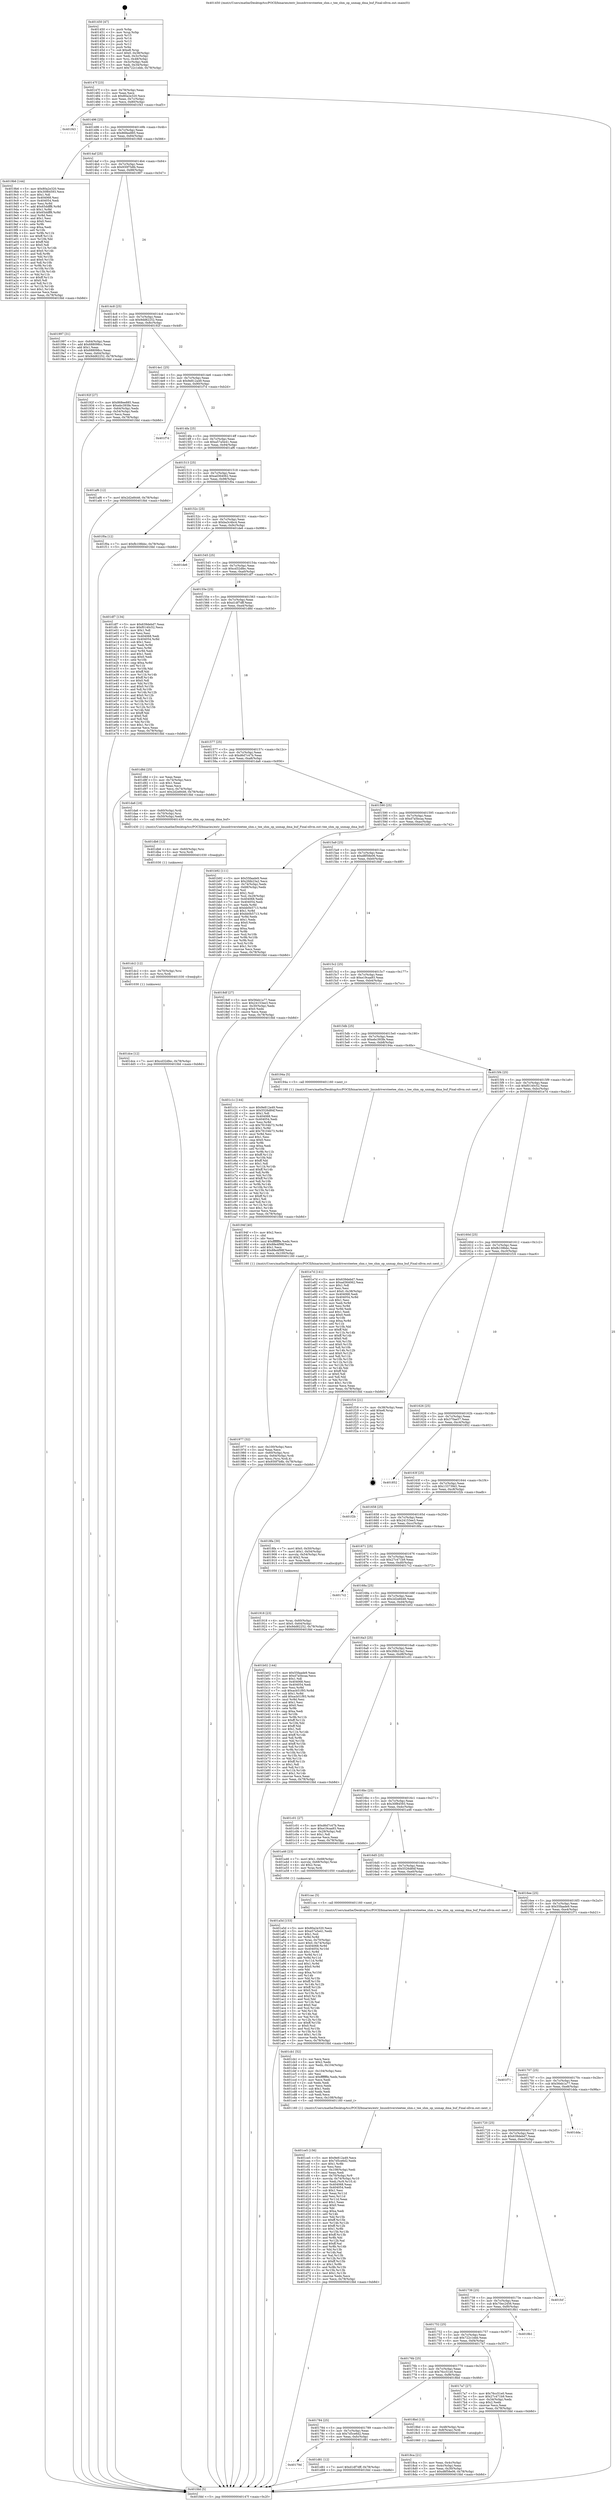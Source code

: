 digraph "0x401450" {
  label = "0x401450 (/mnt/c/Users/mathe/Desktop/tcc/POCII/binaries/extr_linuxdriversteetee_shm.c_tee_shm_op_unmap_dma_buf_Final-ollvm.out::main(0))"
  labelloc = "t"
  node[shape=record]

  Entry [label="",width=0.3,height=0.3,shape=circle,fillcolor=black,style=filled]
  "0x40147f" [label="{
     0x40147f [23]\l
     | [instrs]\l
     &nbsp;&nbsp;0x40147f \<+3\>: mov -0x78(%rbp),%eax\l
     &nbsp;&nbsp;0x401482 \<+2\>: mov %eax,%ecx\l
     &nbsp;&nbsp;0x401484 \<+6\>: sub $0x80a2e320,%ecx\l
     &nbsp;&nbsp;0x40148a \<+3\>: mov %eax,-0x7c(%rbp)\l
     &nbsp;&nbsp;0x40148d \<+3\>: mov %ecx,-0x80(%rbp)\l
     &nbsp;&nbsp;0x401490 \<+6\>: je 0000000000401f43 \<main+0xaf3\>\l
  }"]
  "0x401f43" [label="{
     0x401f43\l
  }", style=dashed]
  "0x401496" [label="{
     0x401496 [25]\l
     | [instrs]\l
     &nbsp;&nbsp;0x401496 \<+5\>: jmp 000000000040149b \<main+0x4b\>\l
     &nbsp;&nbsp;0x40149b \<+3\>: mov -0x7c(%rbp),%eax\l
     &nbsp;&nbsp;0x40149e \<+5\>: sub $0x868ee885,%eax\l
     &nbsp;&nbsp;0x4014a3 \<+6\>: mov %eax,-0x84(%rbp)\l
     &nbsp;&nbsp;0x4014a9 \<+6\>: je 00000000004019b6 \<main+0x566\>\l
  }"]
  Exit [label="",width=0.3,height=0.3,shape=circle,fillcolor=black,style=filled,peripheries=2]
  "0x4019b6" [label="{
     0x4019b6 [144]\l
     | [instrs]\l
     &nbsp;&nbsp;0x4019b6 \<+5\>: mov $0x80a2e320,%eax\l
     &nbsp;&nbsp;0x4019bb \<+5\>: mov $0x30f84593,%ecx\l
     &nbsp;&nbsp;0x4019c0 \<+2\>: mov $0x1,%dl\l
     &nbsp;&nbsp;0x4019c2 \<+7\>: mov 0x404068,%esi\l
     &nbsp;&nbsp;0x4019c9 \<+7\>: mov 0x404054,%edi\l
     &nbsp;&nbsp;0x4019d0 \<+3\>: mov %esi,%r8d\l
     &nbsp;&nbsp;0x4019d3 \<+7\>: add $0x65ddff8,%r8d\l
     &nbsp;&nbsp;0x4019da \<+4\>: sub $0x1,%r8d\l
     &nbsp;&nbsp;0x4019de \<+7\>: sub $0x65ddff8,%r8d\l
     &nbsp;&nbsp;0x4019e5 \<+4\>: imul %r8d,%esi\l
     &nbsp;&nbsp;0x4019e9 \<+3\>: and $0x1,%esi\l
     &nbsp;&nbsp;0x4019ec \<+3\>: cmp $0x0,%esi\l
     &nbsp;&nbsp;0x4019ef \<+4\>: sete %r9b\l
     &nbsp;&nbsp;0x4019f3 \<+3\>: cmp $0xa,%edi\l
     &nbsp;&nbsp;0x4019f6 \<+4\>: setl %r10b\l
     &nbsp;&nbsp;0x4019fa \<+3\>: mov %r9b,%r11b\l
     &nbsp;&nbsp;0x4019fd \<+4\>: xor $0xff,%r11b\l
     &nbsp;&nbsp;0x401a01 \<+3\>: mov %r10b,%bl\l
     &nbsp;&nbsp;0x401a04 \<+3\>: xor $0xff,%bl\l
     &nbsp;&nbsp;0x401a07 \<+3\>: xor $0x0,%dl\l
     &nbsp;&nbsp;0x401a0a \<+3\>: mov %r11b,%r14b\l
     &nbsp;&nbsp;0x401a0d \<+4\>: and $0x0,%r14b\l
     &nbsp;&nbsp;0x401a11 \<+3\>: and %dl,%r9b\l
     &nbsp;&nbsp;0x401a14 \<+3\>: mov %bl,%r15b\l
     &nbsp;&nbsp;0x401a17 \<+4\>: and $0x0,%r15b\l
     &nbsp;&nbsp;0x401a1b \<+3\>: and %dl,%r10b\l
     &nbsp;&nbsp;0x401a1e \<+3\>: or %r9b,%r14b\l
     &nbsp;&nbsp;0x401a21 \<+3\>: or %r10b,%r15b\l
     &nbsp;&nbsp;0x401a24 \<+3\>: xor %r15b,%r14b\l
     &nbsp;&nbsp;0x401a27 \<+3\>: or %bl,%r11b\l
     &nbsp;&nbsp;0x401a2a \<+4\>: xor $0xff,%r11b\l
     &nbsp;&nbsp;0x401a2e \<+3\>: or $0x0,%dl\l
     &nbsp;&nbsp;0x401a31 \<+3\>: and %dl,%r11b\l
     &nbsp;&nbsp;0x401a34 \<+3\>: or %r11b,%r14b\l
     &nbsp;&nbsp;0x401a37 \<+4\>: test $0x1,%r14b\l
     &nbsp;&nbsp;0x401a3b \<+3\>: cmovne %ecx,%eax\l
     &nbsp;&nbsp;0x401a3e \<+3\>: mov %eax,-0x78(%rbp)\l
     &nbsp;&nbsp;0x401a41 \<+5\>: jmp 0000000000401fdd \<main+0xb8d\>\l
  }"]
  "0x4014af" [label="{
     0x4014af [25]\l
     | [instrs]\l
     &nbsp;&nbsp;0x4014af \<+5\>: jmp 00000000004014b4 \<main+0x64\>\l
     &nbsp;&nbsp;0x4014b4 \<+3\>: mov -0x7c(%rbp),%eax\l
     &nbsp;&nbsp;0x4014b7 \<+5\>: sub $0x930f7b8b,%eax\l
     &nbsp;&nbsp;0x4014bc \<+6\>: mov %eax,-0x88(%rbp)\l
     &nbsp;&nbsp;0x4014c2 \<+6\>: je 0000000000401997 \<main+0x547\>\l
  }"]
  "0x401dce" [label="{
     0x401dce [12]\l
     | [instrs]\l
     &nbsp;&nbsp;0x401dce \<+7\>: movl $0xcd32dfec,-0x78(%rbp)\l
     &nbsp;&nbsp;0x401dd5 \<+5\>: jmp 0000000000401fdd \<main+0xb8d\>\l
  }"]
  "0x401997" [label="{
     0x401997 [31]\l
     | [instrs]\l
     &nbsp;&nbsp;0x401997 \<+3\>: mov -0x64(%rbp),%eax\l
     &nbsp;&nbsp;0x40199a \<+5\>: add $0x688098cc,%eax\l
     &nbsp;&nbsp;0x40199f \<+3\>: add $0x1,%eax\l
     &nbsp;&nbsp;0x4019a2 \<+5\>: sub $0x688098cc,%eax\l
     &nbsp;&nbsp;0x4019a7 \<+3\>: mov %eax,-0x64(%rbp)\l
     &nbsp;&nbsp;0x4019aa \<+7\>: movl $0x9dd82252,-0x78(%rbp)\l
     &nbsp;&nbsp;0x4019b1 \<+5\>: jmp 0000000000401fdd \<main+0xb8d\>\l
  }"]
  "0x4014c8" [label="{
     0x4014c8 [25]\l
     | [instrs]\l
     &nbsp;&nbsp;0x4014c8 \<+5\>: jmp 00000000004014cd \<main+0x7d\>\l
     &nbsp;&nbsp;0x4014cd \<+3\>: mov -0x7c(%rbp),%eax\l
     &nbsp;&nbsp;0x4014d0 \<+5\>: sub $0x9dd82252,%eax\l
     &nbsp;&nbsp;0x4014d5 \<+6\>: mov %eax,-0x8c(%rbp)\l
     &nbsp;&nbsp;0x4014db \<+6\>: je 000000000040192f \<main+0x4df\>\l
  }"]
  "0x401dc2" [label="{
     0x401dc2 [12]\l
     | [instrs]\l
     &nbsp;&nbsp;0x401dc2 \<+4\>: mov -0x70(%rbp),%rsi\l
     &nbsp;&nbsp;0x401dc6 \<+3\>: mov %rsi,%rdi\l
     &nbsp;&nbsp;0x401dc9 \<+5\>: call 0000000000401030 \<free@plt\>\l
     | [calls]\l
     &nbsp;&nbsp;0x401030 \{1\} (unknown)\l
  }"]
  "0x40192f" [label="{
     0x40192f [27]\l
     | [instrs]\l
     &nbsp;&nbsp;0x40192f \<+5\>: mov $0x868ee885,%eax\l
     &nbsp;&nbsp;0x401934 \<+5\>: mov $0xebc393fe,%ecx\l
     &nbsp;&nbsp;0x401939 \<+3\>: mov -0x64(%rbp),%edx\l
     &nbsp;&nbsp;0x40193c \<+3\>: cmp -0x54(%rbp),%edx\l
     &nbsp;&nbsp;0x40193f \<+3\>: cmovl %ecx,%eax\l
     &nbsp;&nbsp;0x401942 \<+3\>: mov %eax,-0x78(%rbp)\l
     &nbsp;&nbsp;0x401945 \<+5\>: jmp 0000000000401fdd \<main+0xb8d\>\l
  }"]
  "0x4014e1" [label="{
     0x4014e1 [25]\l
     | [instrs]\l
     &nbsp;&nbsp;0x4014e1 \<+5\>: jmp 00000000004014e6 \<main+0x96\>\l
     &nbsp;&nbsp;0x4014e6 \<+3\>: mov -0x7c(%rbp),%eax\l
     &nbsp;&nbsp;0x4014e9 \<+5\>: sub $0x9e812a49,%eax\l
     &nbsp;&nbsp;0x4014ee \<+6\>: mov %eax,-0x90(%rbp)\l
     &nbsp;&nbsp;0x4014f4 \<+6\>: je 0000000000401f7d \<main+0xb2d\>\l
  }"]
  "0x401db6" [label="{
     0x401db6 [12]\l
     | [instrs]\l
     &nbsp;&nbsp;0x401db6 \<+4\>: mov -0x60(%rbp),%rsi\l
     &nbsp;&nbsp;0x401dba \<+3\>: mov %rsi,%rdi\l
     &nbsp;&nbsp;0x401dbd \<+5\>: call 0000000000401030 \<free@plt\>\l
     | [calls]\l
     &nbsp;&nbsp;0x401030 \{1\} (unknown)\l
  }"]
  "0x401f7d" [label="{
     0x401f7d\l
  }", style=dashed]
  "0x4014fa" [label="{
     0x4014fa [25]\l
     | [instrs]\l
     &nbsp;&nbsp;0x4014fa \<+5\>: jmp 00000000004014ff \<main+0xaf\>\l
     &nbsp;&nbsp;0x4014ff \<+3\>: mov -0x7c(%rbp),%eax\l
     &nbsp;&nbsp;0x401502 \<+5\>: sub $0xa57a5e41,%eax\l
     &nbsp;&nbsp;0x401507 \<+6\>: mov %eax,-0x94(%rbp)\l
     &nbsp;&nbsp;0x40150d \<+6\>: je 0000000000401af6 \<main+0x6a6\>\l
  }"]
  "0x40179d" [label="{
     0x40179d\l
  }", style=dashed]
  "0x401af6" [label="{
     0x401af6 [12]\l
     | [instrs]\l
     &nbsp;&nbsp;0x401af6 \<+7\>: movl $0x2d2e8446,-0x78(%rbp)\l
     &nbsp;&nbsp;0x401afd \<+5\>: jmp 0000000000401fdd \<main+0xb8d\>\l
  }"]
  "0x401513" [label="{
     0x401513 [25]\l
     | [instrs]\l
     &nbsp;&nbsp;0x401513 \<+5\>: jmp 0000000000401518 \<main+0xc8\>\l
     &nbsp;&nbsp;0x401518 \<+3\>: mov -0x7c(%rbp),%eax\l
     &nbsp;&nbsp;0x40151b \<+5\>: sub $0xad364062,%eax\l
     &nbsp;&nbsp;0x401520 \<+6\>: mov %eax,-0x98(%rbp)\l
     &nbsp;&nbsp;0x401526 \<+6\>: je 0000000000401f0a \<main+0xaba\>\l
  }"]
  "0x401d81" [label="{
     0x401d81 [12]\l
     | [instrs]\l
     &nbsp;&nbsp;0x401d81 \<+7\>: movl $0xd1df7dff,-0x78(%rbp)\l
     &nbsp;&nbsp;0x401d88 \<+5\>: jmp 0000000000401fdd \<main+0xb8d\>\l
  }"]
  "0x401f0a" [label="{
     0x401f0a [12]\l
     | [instrs]\l
     &nbsp;&nbsp;0x401f0a \<+7\>: movl $0xfb108bbc,-0x78(%rbp)\l
     &nbsp;&nbsp;0x401f11 \<+5\>: jmp 0000000000401fdd \<main+0xb8d\>\l
  }"]
  "0x40152c" [label="{
     0x40152c [25]\l
     | [instrs]\l
     &nbsp;&nbsp;0x40152c \<+5\>: jmp 0000000000401531 \<main+0xe1\>\l
     &nbsp;&nbsp;0x401531 \<+3\>: mov -0x7c(%rbp),%eax\l
     &nbsp;&nbsp;0x401534 \<+5\>: sub $0xba3c4bc4,%eax\l
     &nbsp;&nbsp;0x401539 \<+6\>: mov %eax,-0x9c(%rbp)\l
     &nbsp;&nbsp;0x40153f \<+6\>: je 0000000000401de6 \<main+0x996\>\l
  }"]
  "0x401ce5" [label="{
     0x401ce5 [156]\l
     | [instrs]\l
     &nbsp;&nbsp;0x401ce5 \<+5\>: mov $0x9e812a49,%ecx\l
     &nbsp;&nbsp;0x401cea \<+5\>: mov $0x7d5ce6d2,%edx\l
     &nbsp;&nbsp;0x401cef \<+3\>: mov $0x1,%r8b\l
     &nbsp;&nbsp;0x401cf2 \<+2\>: xor %esi,%esi\l
     &nbsp;&nbsp;0x401cf4 \<+6\>: mov -0x108(%rbp),%edi\l
     &nbsp;&nbsp;0x401cfa \<+3\>: imul %eax,%edi\l
     &nbsp;&nbsp;0x401cfd \<+4\>: mov -0x70(%rbp),%r9\l
     &nbsp;&nbsp;0x401d01 \<+4\>: movslq -0x74(%rbp),%r10\l
     &nbsp;&nbsp;0x401d05 \<+4\>: mov %edi,(%r9,%r10,4)\l
     &nbsp;&nbsp;0x401d09 \<+7\>: mov 0x404068,%eax\l
     &nbsp;&nbsp;0x401d10 \<+7\>: mov 0x404054,%edi\l
     &nbsp;&nbsp;0x401d17 \<+3\>: sub $0x1,%esi\l
     &nbsp;&nbsp;0x401d1a \<+3\>: mov %eax,%r11d\l
     &nbsp;&nbsp;0x401d1d \<+3\>: add %esi,%r11d\l
     &nbsp;&nbsp;0x401d20 \<+4\>: imul %r11d,%eax\l
     &nbsp;&nbsp;0x401d24 \<+3\>: and $0x1,%eax\l
     &nbsp;&nbsp;0x401d27 \<+3\>: cmp $0x0,%eax\l
     &nbsp;&nbsp;0x401d2a \<+3\>: sete %bl\l
     &nbsp;&nbsp;0x401d2d \<+3\>: cmp $0xa,%edi\l
     &nbsp;&nbsp;0x401d30 \<+4\>: setl %r14b\l
     &nbsp;&nbsp;0x401d34 \<+3\>: mov %bl,%r15b\l
     &nbsp;&nbsp;0x401d37 \<+4\>: xor $0xff,%r15b\l
     &nbsp;&nbsp;0x401d3b \<+3\>: mov %r14b,%r12b\l
     &nbsp;&nbsp;0x401d3e \<+4\>: xor $0xff,%r12b\l
     &nbsp;&nbsp;0x401d42 \<+4\>: xor $0x1,%r8b\l
     &nbsp;&nbsp;0x401d46 \<+3\>: mov %r15b,%r13b\l
     &nbsp;&nbsp;0x401d49 \<+4\>: and $0xff,%r13b\l
     &nbsp;&nbsp;0x401d4d \<+3\>: and %r8b,%bl\l
     &nbsp;&nbsp;0x401d50 \<+3\>: mov %r12b,%al\l
     &nbsp;&nbsp;0x401d53 \<+2\>: and $0xff,%al\l
     &nbsp;&nbsp;0x401d55 \<+3\>: and %r8b,%r14b\l
     &nbsp;&nbsp;0x401d58 \<+3\>: or %bl,%r13b\l
     &nbsp;&nbsp;0x401d5b \<+3\>: or %r14b,%al\l
     &nbsp;&nbsp;0x401d5e \<+3\>: xor %al,%r13b\l
     &nbsp;&nbsp;0x401d61 \<+3\>: or %r12b,%r15b\l
     &nbsp;&nbsp;0x401d64 \<+4\>: xor $0xff,%r15b\l
     &nbsp;&nbsp;0x401d68 \<+4\>: or $0x1,%r8b\l
     &nbsp;&nbsp;0x401d6c \<+3\>: and %r8b,%r15b\l
     &nbsp;&nbsp;0x401d6f \<+3\>: or %r15b,%r13b\l
     &nbsp;&nbsp;0x401d72 \<+4\>: test $0x1,%r13b\l
     &nbsp;&nbsp;0x401d76 \<+3\>: cmovne %edx,%ecx\l
     &nbsp;&nbsp;0x401d79 \<+3\>: mov %ecx,-0x78(%rbp)\l
     &nbsp;&nbsp;0x401d7c \<+5\>: jmp 0000000000401fdd \<main+0xb8d\>\l
  }"]
  "0x401de6" [label="{
     0x401de6\l
  }", style=dashed]
  "0x401545" [label="{
     0x401545 [25]\l
     | [instrs]\l
     &nbsp;&nbsp;0x401545 \<+5\>: jmp 000000000040154a \<main+0xfa\>\l
     &nbsp;&nbsp;0x40154a \<+3\>: mov -0x7c(%rbp),%eax\l
     &nbsp;&nbsp;0x40154d \<+5\>: sub $0xcd32dfec,%eax\l
     &nbsp;&nbsp;0x401552 \<+6\>: mov %eax,-0xa0(%rbp)\l
     &nbsp;&nbsp;0x401558 \<+6\>: je 0000000000401df7 \<main+0x9a7\>\l
  }"]
  "0x401cb1" [label="{
     0x401cb1 [52]\l
     | [instrs]\l
     &nbsp;&nbsp;0x401cb1 \<+2\>: xor %ecx,%ecx\l
     &nbsp;&nbsp;0x401cb3 \<+5\>: mov $0x2,%edx\l
     &nbsp;&nbsp;0x401cb8 \<+6\>: mov %edx,-0x104(%rbp)\l
     &nbsp;&nbsp;0x401cbe \<+1\>: cltd\l
     &nbsp;&nbsp;0x401cbf \<+6\>: mov -0x104(%rbp),%esi\l
     &nbsp;&nbsp;0x401cc5 \<+2\>: idiv %esi\l
     &nbsp;&nbsp;0x401cc7 \<+6\>: imul $0xfffffffe,%edx,%edx\l
     &nbsp;&nbsp;0x401ccd \<+2\>: mov %ecx,%edi\l
     &nbsp;&nbsp;0x401ccf \<+2\>: sub %edx,%edi\l
     &nbsp;&nbsp;0x401cd1 \<+2\>: mov %ecx,%edx\l
     &nbsp;&nbsp;0x401cd3 \<+3\>: sub $0x1,%edx\l
     &nbsp;&nbsp;0x401cd6 \<+2\>: add %edx,%edi\l
     &nbsp;&nbsp;0x401cd8 \<+2\>: sub %edi,%ecx\l
     &nbsp;&nbsp;0x401cda \<+6\>: mov %ecx,-0x108(%rbp)\l
     &nbsp;&nbsp;0x401ce0 \<+5\>: call 0000000000401160 \<next_i\>\l
     | [calls]\l
     &nbsp;&nbsp;0x401160 \{1\} (/mnt/c/Users/mathe/Desktop/tcc/POCII/binaries/extr_linuxdriversteetee_shm.c_tee_shm_op_unmap_dma_buf_Final-ollvm.out::next_i)\l
  }"]
  "0x401df7" [label="{
     0x401df7 [134]\l
     | [instrs]\l
     &nbsp;&nbsp;0x401df7 \<+5\>: mov $0x639debd7,%eax\l
     &nbsp;&nbsp;0x401dfc \<+5\>: mov $0xf0140c52,%ecx\l
     &nbsp;&nbsp;0x401e01 \<+2\>: mov $0x1,%dl\l
     &nbsp;&nbsp;0x401e03 \<+2\>: xor %esi,%esi\l
     &nbsp;&nbsp;0x401e05 \<+7\>: mov 0x404068,%edi\l
     &nbsp;&nbsp;0x401e0c \<+8\>: mov 0x404054,%r8d\l
     &nbsp;&nbsp;0x401e14 \<+3\>: sub $0x1,%esi\l
     &nbsp;&nbsp;0x401e17 \<+3\>: mov %edi,%r9d\l
     &nbsp;&nbsp;0x401e1a \<+3\>: add %esi,%r9d\l
     &nbsp;&nbsp;0x401e1d \<+4\>: imul %r9d,%edi\l
     &nbsp;&nbsp;0x401e21 \<+3\>: and $0x1,%edi\l
     &nbsp;&nbsp;0x401e24 \<+3\>: cmp $0x0,%edi\l
     &nbsp;&nbsp;0x401e27 \<+4\>: sete %r10b\l
     &nbsp;&nbsp;0x401e2b \<+4\>: cmp $0xa,%r8d\l
     &nbsp;&nbsp;0x401e2f \<+4\>: setl %r11b\l
     &nbsp;&nbsp;0x401e33 \<+3\>: mov %r10b,%bl\l
     &nbsp;&nbsp;0x401e36 \<+3\>: xor $0xff,%bl\l
     &nbsp;&nbsp;0x401e39 \<+3\>: mov %r11b,%r14b\l
     &nbsp;&nbsp;0x401e3c \<+4\>: xor $0xff,%r14b\l
     &nbsp;&nbsp;0x401e40 \<+3\>: xor $0x0,%dl\l
     &nbsp;&nbsp;0x401e43 \<+3\>: mov %bl,%r15b\l
     &nbsp;&nbsp;0x401e46 \<+4\>: and $0x0,%r15b\l
     &nbsp;&nbsp;0x401e4a \<+3\>: and %dl,%r10b\l
     &nbsp;&nbsp;0x401e4d \<+3\>: mov %r14b,%r12b\l
     &nbsp;&nbsp;0x401e50 \<+4\>: and $0x0,%r12b\l
     &nbsp;&nbsp;0x401e54 \<+3\>: and %dl,%r11b\l
     &nbsp;&nbsp;0x401e57 \<+3\>: or %r10b,%r15b\l
     &nbsp;&nbsp;0x401e5a \<+3\>: or %r11b,%r12b\l
     &nbsp;&nbsp;0x401e5d \<+3\>: xor %r12b,%r15b\l
     &nbsp;&nbsp;0x401e60 \<+3\>: or %r14b,%bl\l
     &nbsp;&nbsp;0x401e63 \<+3\>: xor $0xff,%bl\l
     &nbsp;&nbsp;0x401e66 \<+3\>: or $0x0,%dl\l
     &nbsp;&nbsp;0x401e69 \<+2\>: and %dl,%bl\l
     &nbsp;&nbsp;0x401e6b \<+3\>: or %bl,%r15b\l
     &nbsp;&nbsp;0x401e6e \<+4\>: test $0x1,%r15b\l
     &nbsp;&nbsp;0x401e72 \<+3\>: cmovne %ecx,%eax\l
     &nbsp;&nbsp;0x401e75 \<+3\>: mov %eax,-0x78(%rbp)\l
     &nbsp;&nbsp;0x401e78 \<+5\>: jmp 0000000000401fdd \<main+0xb8d\>\l
  }"]
  "0x40155e" [label="{
     0x40155e [25]\l
     | [instrs]\l
     &nbsp;&nbsp;0x40155e \<+5\>: jmp 0000000000401563 \<main+0x113\>\l
     &nbsp;&nbsp;0x401563 \<+3\>: mov -0x7c(%rbp),%eax\l
     &nbsp;&nbsp;0x401566 \<+5\>: sub $0xd1df7dff,%eax\l
     &nbsp;&nbsp;0x40156b \<+6\>: mov %eax,-0xa4(%rbp)\l
     &nbsp;&nbsp;0x401571 \<+6\>: je 0000000000401d8d \<main+0x93d\>\l
  }"]
  "0x401a5d" [label="{
     0x401a5d [153]\l
     | [instrs]\l
     &nbsp;&nbsp;0x401a5d \<+5\>: mov $0x80a2e320,%ecx\l
     &nbsp;&nbsp;0x401a62 \<+5\>: mov $0xa57a5e41,%edx\l
     &nbsp;&nbsp;0x401a67 \<+3\>: mov $0x1,%sil\l
     &nbsp;&nbsp;0x401a6a \<+3\>: xor %r8d,%r8d\l
     &nbsp;&nbsp;0x401a6d \<+4\>: mov %rax,-0x70(%rbp)\l
     &nbsp;&nbsp;0x401a71 \<+7\>: movl $0x0,-0x74(%rbp)\l
     &nbsp;&nbsp;0x401a78 \<+8\>: mov 0x404068,%r9d\l
     &nbsp;&nbsp;0x401a80 \<+8\>: mov 0x404054,%r10d\l
     &nbsp;&nbsp;0x401a88 \<+4\>: sub $0x1,%r8d\l
     &nbsp;&nbsp;0x401a8c \<+3\>: mov %r9d,%r11d\l
     &nbsp;&nbsp;0x401a8f \<+3\>: add %r8d,%r11d\l
     &nbsp;&nbsp;0x401a92 \<+4\>: imul %r11d,%r9d\l
     &nbsp;&nbsp;0x401a96 \<+4\>: and $0x1,%r9d\l
     &nbsp;&nbsp;0x401a9a \<+4\>: cmp $0x0,%r9d\l
     &nbsp;&nbsp;0x401a9e \<+3\>: sete %bl\l
     &nbsp;&nbsp;0x401aa1 \<+4\>: cmp $0xa,%r10d\l
     &nbsp;&nbsp;0x401aa5 \<+4\>: setl %r14b\l
     &nbsp;&nbsp;0x401aa9 \<+3\>: mov %bl,%r15b\l
     &nbsp;&nbsp;0x401aac \<+4\>: xor $0xff,%r15b\l
     &nbsp;&nbsp;0x401ab0 \<+3\>: mov %r14b,%r12b\l
     &nbsp;&nbsp;0x401ab3 \<+4\>: xor $0xff,%r12b\l
     &nbsp;&nbsp;0x401ab7 \<+4\>: xor $0x0,%sil\l
     &nbsp;&nbsp;0x401abb \<+3\>: mov %r15b,%r13b\l
     &nbsp;&nbsp;0x401abe \<+4\>: and $0x0,%r13b\l
     &nbsp;&nbsp;0x401ac2 \<+3\>: and %sil,%bl\l
     &nbsp;&nbsp;0x401ac5 \<+3\>: mov %r12b,%al\l
     &nbsp;&nbsp;0x401ac8 \<+2\>: and $0x0,%al\l
     &nbsp;&nbsp;0x401aca \<+3\>: and %sil,%r14b\l
     &nbsp;&nbsp;0x401acd \<+3\>: or %bl,%r13b\l
     &nbsp;&nbsp;0x401ad0 \<+3\>: or %r14b,%al\l
     &nbsp;&nbsp;0x401ad3 \<+3\>: xor %al,%r13b\l
     &nbsp;&nbsp;0x401ad6 \<+3\>: or %r12b,%r15b\l
     &nbsp;&nbsp;0x401ad9 \<+4\>: xor $0xff,%r15b\l
     &nbsp;&nbsp;0x401add \<+4\>: or $0x0,%sil\l
     &nbsp;&nbsp;0x401ae1 \<+3\>: and %sil,%r15b\l
     &nbsp;&nbsp;0x401ae4 \<+3\>: or %r15b,%r13b\l
     &nbsp;&nbsp;0x401ae7 \<+4\>: test $0x1,%r13b\l
     &nbsp;&nbsp;0x401aeb \<+3\>: cmovne %edx,%ecx\l
     &nbsp;&nbsp;0x401aee \<+3\>: mov %ecx,-0x78(%rbp)\l
     &nbsp;&nbsp;0x401af1 \<+5\>: jmp 0000000000401fdd \<main+0xb8d\>\l
  }"]
  "0x401d8d" [label="{
     0x401d8d [25]\l
     | [instrs]\l
     &nbsp;&nbsp;0x401d8d \<+2\>: xor %eax,%eax\l
     &nbsp;&nbsp;0x401d8f \<+3\>: mov -0x74(%rbp),%ecx\l
     &nbsp;&nbsp;0x401d92 \<+3\>: sub $0x1,%eax\l
     &nbsp;&nbsp;0x401d95 \<+2\>: sub %eax,%ecx\l
     &nbsp;&nbsp;0x401d97 \<+3\>: mov %ecx,-0x74(%rbp)\l
     &nbsp;&nbsp;0x401d9a \<+7\>: movl $0x2d2e8446,-0x78(%rbp)\l
     &nbsp;&nbsp;0x401da1 \<+5\>: jmp 0000000000401fdd \<main+0xb8d\>\l
  }"]
  "0x401577" [label="{
     0x401577 [25]\l
     | [instrs]\l
     &nbsp;&nbsp;0x401577 \<+5\>: jmp 000000000040157c \<main+0x12c\>\l
     &nbsp;&nbsp;0x40157c \<+3\>: mov -0x7c(%rbp),%eax\l
     &nbsp;&nbsp;0x40157f \<+5\>: sub $0xd6d7c47b,%eax\l
     &nbsp;&nbsp;0x401584 \<+6\>: mov %eax,-0xa8(%rbp)\l
     &nbsp;&nbsp;0x40158a \<+6\>: je 0000000000401da6 \<main+0x956\>\l
  }"]
  "0x401977" [label="{
     0x401977 [32]\l
     | [instrs]\l
     &nbsp;&nbsp;0x401977 \<+6\>: mov -0x100(%rbp),%ecx\l
     &nbsp;&nbsp;0x40197d \<+3\>: imul %eax,%ecx\l
     &nbsp;&nbsp;0x401980 \<+4\>: mov -0x60(%rbp),%rsi\l
     &nbsp;&nbsp;0x401984 \<+4\>: movslq -0x64(%rbp),%rdi\l
     &nbsp;&nbsp;0x401988 \<+3\>: mov %ecx,(%rsi,%rdi,4)\l
     &nbsp;&nbsp;0x40198b \<+7\>: movl $0x930f7b8b,-0x78(%rbp)\l
     &nbsp;&nbsp;0x401992 \<+5\>: jmp 0000000000401fdd \<main+0xb8d\>\l
  }"]
  "0x401da6" [label="{
     0x401da6 [16]\l
     | [instrs]\l
     &nbsp;&nbsp;0x401da6 \<+4\>: mov -0x60(%rbp),%rdi\l
     &nbsp;&nbsp;0x401daa \<+4\>: mov -0x70(%rbp),%rsi\l
     &nbsp;&nbsp;0x401dae \<+3\>: mov -0x50(%rbp),%edx\l
     &nbsp;&nbsp;0x401db1 \<+5\>: call 0000000000401430 \<tee_shm_op_unmap_dma_buf\>\l
     | [calls]\l
     &nbsp;&nbsp;0x401430 \{1\} (/mnt/c/Users/mathe/Desktop/tcc/POCII/binaries/extr_linuxdriversteetee_shm.c_tee_shm_op_unmap_dma_buf_Final-ollvm.out::tee_shm_op_unmap_dma_buf)\l
  }"]
  "0x401590" [label="{
     0x401590 [25]\l
     | [instrs]\l
     &nbsp;&nbsp;0x401590 \<+5\>: jmp 0000000000401595 \<main+0x145\>\l
     &nbsp;&nbsp;0x401595 \<+3\>: mov -0x7c(%rbp),%eax\l
     &nbsp;&nbsp;0x401598 \<+5\>: sub $0xd7a5bcaa,%eax\l
     &nbsp;&nbsp;0x40159d \<+6\>: mov %eax,-0xac(%rbp)\l
     &nbsp;&nbsp;0x4015a3 \<+6\>: je 0000000000401b92 \<main+0x742\>\l
  }"]
  "0x40194f" [label="{
     0x40194f [40]\l
     | [instrs]\l
     &nbsp;&nbsp;0x40194f \<+5\>: mov $0x2,%ecx\l
     &nbsp;&nbsp;0x401954 \<+1\>: cltd\l
     &nbsp;&nbsp;0x401955 \<+2\>: idiv %ecx\l
     &nbsp;&nbsp;0x401957 \<+6\>: imul $0xfffffffe,%edx,%ecx\l
     &nbsp;&nbsp;0x40195d \<+6\>: sub $0x88e4f98f,%ecx\l
     &nbsp;&nbsp;0x401963 \<+3\>: add $0x1,%ecx\l
     &nbsp;&nbsp;0x401966 \<+6\>: add $0x88e4f98f,%ecx\l
     &nbsp;&nbsp;0x40196c \<+6\>: mov %ecx,-0x100(%rbp)\l
     &nbsp;&nbsp;0x401972 \<+5\>: call 0000000000401160 \<next_i\>\l
     | [calls]\l
     &nbsp;&nbsp;0x401160 \{1\} (/mnt/c/Users/mathe/Desktop/tcc/POCII/binaries/extr_linuxdriversteetee_shm.c_tee_shm_op_unmap_dma_buf_Final-ollvm.out::next_i)\l
  }"]
  "0x401b92" [label="{
     0x401b92 [111]\l
     | [instrs]\l
     &nbsp;&nbsp;0x401b92 \<+5\>: mov $0x55faade9,%eax\l
     &nbsp;&nbsp;0x401b97 \<+5\>: mov $0x2fdb23a2,%ecx\l
     &nbsp;&nbsp;0x401b9c \<+3\>: mov -0x74(%rbp),%edx\l
     &nbsp;&nbsp;0x401b9f \<+3\>: cmp -0x68(%rbp),%edx\l
     &nbsp;&nbsp;0x401ba2 \<+4\>: setl %sil\l
     &nbsp;&nbsp;0x401ba6 \<+4\>: and $0x1,%sil\l
     &nbsp;&nbsp;0x401baa \<+4\>: mov %sil,-0x29(%rbp)\l
     &nbsp;&nbsp;0x401bae \<+7\>: mov 0x404068,%edx\l
     &nbsp;&nbsp;0x401bb5 \<+7\>: mov 0x404054,%edi\l
     &nbsp;&nbsp;0x401bbc \<+3\>: mov %edx,%r8d\l
     &nbsp;&nbsp;0x401bbf \<+7\>: sub $0xbb0b5713,%r8d\l
     &nbsp;&nbsp;0x401bc6 \<+4\>: sub $0x1,%r8d\l
     &nbsp;&nbsp;0x401bca \<+7\>: add $0xbb0b5713,%r8d\l
     &nbsp;&nbsp;0x401bd1 \<+4\>: imul %r8d,%edx\l
     &nbsp;&nbsp;0x401bd5 \<+3\>: and $0x1,%edx\l
     &nbsp;&nbsp;0x401bd8 \<+3\>: cmp $0x0,%edx\l
     &nbsp;&nbsp;0x401bdb \<+4\>: sete %sil\l
     &nbsp;&nbsp;0x401bdf \<+3\>: cmp $0xa,%edi\l
     &nbsp;&nbsp;0x401be2 \<+4\>: setl %r9b\l
     &nbsp;&nbsp;0x401be6 \<+3\>: mov %sil,%r10b\l
     &nbsp;&nbsp;0x401be9 \<+3\>: and %r9b,%r10b\l
     &nbsp;&nbsp;0x401bec \<+3\>: xor %r9b,%sil\l
     &nbsp;&nbsp;0x401bef \<+3\>: or %sil,%r10b\l
     &nbsp;&nbsp;0x401bf2 \<+4\>: test $0x1,%r10b\l
     &nbsp;&nbsp;0x401bf6 \<+3\>: cmovne %ecx,%eax\l
     &nbsp;&nbsp;0x401bf9 \<+3\>: mov %eax,-0x78(%rbp)\l
     &nbsp;&nbsp;0x401bfc \<+5\>: jmp 0000000000401fdd \<main+0xb8d\>\l
  }"]
  "0x4015a9" [label="{
     0x4015a9 [25]\l
     | [instrs]\l
     &nbsp;&nbsp;0x4015a9 \<+5\>: jmp 00000000004015ae \<main+0x15e\>\l
     &nbsp;&nbsp;0x4015ae \<+3\>: mov -0x7c(%rbp),%eax\l
     &nbsp;&nbsp;0x4015b1 \<+5\>: sub $0xd8f58e06,%eax\l
     &nbsp;&nbsp;0x4015b6 \<+6\>: mov %eax,-0xb0(%rbp)\l
     &nbsp;&nbsp;0x4015bc \<+6\>: je 00000000004018df \<main+0x48f\>\l
  }"]
  "0x401918" [label="{
     0x401918 [23]\l
     | [instrs]\l
     &nbsp;&nbsp;0x401918 \<+4\>: mov %rax,-0x60(%rbp)\l
     &nbsp;&nbsp;0x40191c \<+7\>: movl $0x0,-0x64(%rbp)\l
     &nbsp;&nbsp;0x401923 \<+7\>: movl $0x9dd82252,-0x78(%rbp)\l
     &nbsp;&nbsp;0x40192a \<+5\>: jmp 0000000000401fdd \<main+0xb8d\>\l
  }"]
  "0x4018df" [label="{
     0x4018df [27]\l
     | [instrs]\l
     &nbsp;&nbsp;0x4018df \<+5\>: mov $0x56eb1a77,%eax\l
     &nbsp;&nbsp;0x4018e4 \<+5\>: mov $0x24153ee3,%ecx\l
     &nbsp;&nbsp;0x4018e9 \<+3\>: mov -0x30(%rbp),%edx\l
     &nbsp;&nbsp;0x4018ec \<+3\>: cmp $0x0,%edx\l
     &nbsp;&nbsp;0x4018ef \<+3\>: cmove %ecx,%eax\l
     &nbsp;&nbsp;0x4018f2 \<+3\>: mov %eax,-0x78(%rbp)\l
     &nbsp;&nbsp;0x4018f5 \<+5\>: jmp 0000000000401fdd \<main+0xb8d\>\l
  }"]
  "0x4015c2" [label="{
     0x4015c2 [25]\l
     | [instrs]\l
     &nbsp;&nbsp;0x4015c2 \<+5\>: jmp 00000000004015c7 \<main+0x177\>\l
     &nbsp;&nbsp;0x4015c7 \<+3\>: mov -0x7c(%rbp),%eax\l
     &nbsp;&nbsp;0x4015ca \<+5\>: sub $0xe19caa93,%eax\l
     &nbsp;&nbsp;0x4015cf \<+6\>: mov %eax,-0xb4(%rbp)\l
     &nbsp;&nbsp;0x4015d5 \<+6\>: je 0000000000401c1c \<main+0x7cc\>\l
  }"]
  "0x4018ca" [label="{
     0x4018ca [21]\l
     | [instrs]\l
     &nbsp;&nbsp;0x4018ca \<+3\>: mov %eax,-0x4c(%rbp)\l
     &nbsp;&nbsp;0x4018cd \<+3\>: mov -0x4c(%rbp),%eax\l
     &nbsp;&nbsp;0x4018d0 \<+3\>: mov %eax,-0x30(%rbp)\l
     &nbsp;&nbsp;0x4018d3 \<+7\>: movl $0xd8f58e06,-0x78(%rbp)\l
     &nbsp;&nbsp;0x4018da \<+5\>: jmp 0000000000401fdd \<main+0xb8d\>\l
  }"]
  "0x401c1c" [label="{
     0x401c1c [144]\l
     | [instrs]\l
     &nbsp;&nbsp;0x401c1c \<+5\>: mov $0x9e812a49,%eax\l
     &nbsp;&nbsp;0x401c21 \<+5\>: mov $0x5526d84f,%ecx\l
     &nbsp;&nbsp;0x401c26 \<+2\>: mov $0x1,%dl\l
     &nbsp;&nbsp;0x401c28 \<+7\>: mov 0x404068,%esi\l
     &nbsp;&nbsp;0x401c2f \<+7\>: mov 0x404054,%edi\l
     &nbsp;&nbsp;0x401c36 \<+3\>: mov %esi,%r8d\l
     &nbsp;&nbsp;0x401c39 \<+7\>: sub $0x78104b73,%r8d\l
     &nbsp;&nbsp;0x401c40 \<+4\>: sub $0x1,%r8d\l
     &nbsp;&nbsp;0x401c44 \<+7\>: add $0x78104b73,%r8d\l
     &nbsp;&nbsp;0x401c4b \<+4\>: imul %r8d,%esi\l
     &nbsp;&nbsp;0x401c4f \<+3\>: and $0x1,%esi\l
     &nbsp;&nbsp;0x401c52 \<+3\>: cmp $0x0,%esi\l
     &nbsp;&nbsp;0x401c55 \<+4\>: sete %r9b\l
     &nbsp;&nbsp;0x401c59 \<+3\>: cmp $0xa,%edi\l
     &nbsp;&nbsp;0x401c5c \<+4\>: setl %r10b\l
     &nbsp;&nbsp;0x401c60 \<+3\>: mov %r9b,%r11b\l
     &nbsp;&nbsp;0x401c63 \<+4\>: xor $0xff,%r11b\l
     &nbsp;&nbsp;0x401c67 \<+3\>: mov %r10b,%bl\l
     &nbsp;&nbsp;0x401c6a \<+3\>: xor $0xff,%bl\l
     &nbsp;&nbsp;0x401c6d \<+3\>: xor $0x1,%dl\l
     &nbsp;&nbsp;0x401c70 \<+3\>: mov %r11b,%r14b\l
     &nbsp;&nbsp;0x401c73 \<+4\>: and $0xff,%r14b\l
     &nbsp;&nbsp;0x401c77 \<+3\>: and %dl,%r9b\l
     &nbsp;&nbsp;0x401c7a \<+3\>: mov %bl,%r15b\l
     &nbsp;&nbsp;0x401c7d \<+4\>: and $0xff,%r15b\l
     &nbsp;&nbsp;0x401c81 \<+3\>: and %dl,%r10b\l
     &nbsp;&nbsp;0x401c84 \<+3\>: or %r9b,%r14b\l
     &nbsp;&nbsp;0x401c87 \<+3\>: or %r10b,%r15b\l
     &nbsp;&nbsp;0x401c8a \<+3\>: xor %r15b,%r14b\l
     &nbsp;&nbsp;0x401c8d \<+3\>: or %bl,%r11b\l
     &nbsp;&nbsp;0x401c90 \<+4\>: xor $0xff,%r11b\l
     &nbsp;&nbsp;0x401c94 \<+3\>: or $0x1,%dl\l
     &nbsp;&nbsp;0x401c97 \<+3\>: and %dl,%r11b\l
     &nbsp;&nbsp;0x401c9a \<+3\>: or %r11b,%r14b\l
     &nbsp;&nbsp;0x401c9d \<+4\>: test $0x1,%r14b\l
     &nbsp;&nbsp;0x401ca1 \<+3\>: cmovne %ecx,%eax\l
     &nbsp;&nbsp;0x401ca4 \<+3\>: mov %eax,-0x78(%rbp)\l
     &nbsp;&nbsp;0x401ca7 \<+5\>: jmp 0000000000401fdd \<main+0xb8d\>\l
  }"]
  "0x4015db" [label="{
     0x4015db [25]\l
     | [instrs]\l
     &nbsp;&nbsp;0x4015db \<+5\>: jmp 00000000004015e0 \<main+0x190\>\l
     &nbsp;&nbsp;0x4015e0 \<+3\>: mov -0x7c(%rbp),%eax\l
     &nbsp;&nbsp;0x4015e3 \<+5\>: sub $0xebc393fe,%eax\l
     &nbsp;&nbsp;0x4015e8 \<+6\>: mov %eax,-0xb8(%rbp)\l
     &nbsp;&nbsp;0x4015ee \<+6\>: je 000000000040194a \<main+0x4fa\>\l
  }"]
  "0x401784" [label="{
     0x401784 [25]\l
     | [instrs]\l
     &nbsp;&nbsp;0x401784 \<+5\>: jmp 0000000000401789 \<main+0x339\>\l
     &nbsp;&nbsp;0x401789 \<+3\>: mov -0x7c(%rbp),%eax\l
     &nbsp;&nbsp;0x40178c \<+5\>: sub $0x7d5ce6d2,%eax\l
     &nbsp;&nbsp;0x401791 \<+6\>: mov %eax,-0xfc(%rbp)\l
     &nbsp;&nbsp;0x401797 \<+6\>: je 0000000000401d81 \<main+0x931\>\l
  }"]
  "0x40194a" [label="{
     0x40194a [5]\l
     | [instrs]\l
     &nbsp;&nbsp;0x40194a \<+5\>: call 0000000000401160 \<next_i\>\l
     | [calls]\l
     &nbsp;&nbsp;0x401160 \{1\} (/mnt/c/Users/mathe/Desktop/tcc/POCII/binaries/extr_linuxdriversteetee_shm.c_tee_shm_op_unmap_dma_buf_Final-ollvm.out::next_i)\l
  }"]
  "0x4015f4" [label="{
     0x4015f4 [25]\l
     | [instrs]\l
     &nbsp;&nbsp;0x4015f4 \<+5\>: jmp 00000000004015f9 \<main+0x1a9\>\l
     &nbsp;&nbsp;0x4015f9 \<+3\>: mov -0x7c(%rbp),%eax\l
     &nbsp;&nbsp;0x4015fc \<+5\>: sub $0xf0140c52,%eax\l
     &nbsp;&nbsp;0x401601 \<+6\>: mov %eax,-0xbc(%rbp)\l
     &nbsp;&nbsp;0x401607 \<+6\>: je 0000000000401e7d \<main+0xa2d\>\l
  }"]
  "0x4018bd" [label="{
     0x4018bd [13]\l
     | [instrs]\l
     &nbsp;&nbsp;0x4018bd \<+4\>: mov -0x48(%rbp),%rax\l
     &nbsp;&nbsp;0x4018c1 \<+4\>: mov 0x8(%rax),%rdi\l
     &nbsp;&nbsp;0x4018c5 \<+5\>: call 0000000000401060 \<atoi@plt\>\l
     | [calls]\l
     &nbsp;&nbsp;0x401060 \{1\} (unknown)\l
  }"]
  "0x401e7d" [label="{
     0x401e7d [141]\l
     | [instrs]\l
     &nbsp;&nbsp;0x401e7d \<+5\>: mov $0x639debd7,%eax\l
     &nbsp;&nbsp;0x401e82 \<+5\>: mov $0xad364062,%ecx\l
     &nbsp;&nbsp;0x401e87 \<+2\>: mov $0x1,%dl\l
     &nbsp;&nbsp;0x401e89 \<+2\>: xor %esi,%esi\l
     &nbsp;&nbsp;0x401e8b \<+7\>: movl $0x0,-0x38(%rbp)\l
     &nbsp;&nbsp;0x401e92 \<+7\>: mov 0x404068,%edi\l
     &nbsp;&nbsp;0x401e99 \<+8\>: mov 0x404054,%r8d\l
     &nbsp;&nbsp;0x401ea1 \<+3\>: sub $0x1,%esi\l
     &nbsp;&nbsp;0x401ea4 \<+3\>: mov %edi,%r9d\l
     &nbsp;&nbsp;0x401ea7 \<+3\>: add %esi,%r9d\l
     &nbsp;&nbsp;0x401eaa \<+4\>: imul %r9d,%edi\l
     &nbsp;&nbsp;0x401eae \<+3\>: and $0x1,%edi\l
     &nbsp;&nbsp;0x401eb1 \<+3\>: cmp $0x0,%edi\l
     &nbsp;&nbsp;0x401eb4 \<+4\>: sete %r10b\l
     &nbsp;&nbsp;0x401eb8 \<+4\>: cmp $0xa,%r8d\l
     &nbsp;&nbsp;0x401ebc \<+4\>: setl %r11b\l
     &nbsp;&nbsp;0x401ec0 \<+3\>: mov %r10b,%bl\l
     &nbsp;&nbsp;0x401ec3 \<+3\>: xor $0xff,%bl\l
     &nbsp;&nbsp;0x401ec6 \<+3\>: mov %r11b,%r14b\l
     &nbsp;&nbsp;0x401ec9 \<+4\>: xor $0xff,%r14b\l
     &nbsp;&nbsp;0x401ecd \<+3\>: xor $0x0,%dl\l
     &nbsp;&nbsp;0x401ed0 \<+3\>: mov %bl,%r15b\l
     &nbsp;&nbsp;0x401ed3 \<+4\>: and $0x0,%r15b\l
     &nbsp;&nbsp;0x401ed7 \<+3\>: and %dl,%r10b\l
     &nbsp;&nbsp;0x401eda \<+3\>: mov %r14b,%r12b\l
     &nbsp;&nbsp;0x401edd \<+4\>: and $0x0,%r12b\l
     &nbsp;&nbsp;0x401ee1 \<+3\>: and %dl,%r11b\l
     &nbsp;&nbsp;0x401ee4 \<+3\>: or %r10b,%r15b\l
     &nbsp;&nbsp;0x401ee7 \<+3\>: or %r11b,%r12b\l
     &nbsp;&nbsp;0x401eea \<+3\>: xor %r12b,%r15b\l
     &nbsp;&nbsp;0x401eed \<+3\>: or %r14b,%bl\l
     &nbsp;&nbsp;0x401ef0 \<+3\>: xor $0xff,%bl\l
     &nbsp;&nbsp;0x401ef3 \<+3\>: or $0x0,%dl\l
     &nbsp;&nbsp;0x401ef6 \<+2\>: and %dl,%bl\l
     &nbsp;&nbsp;0x401ef8 \<+3\>: or %bl,%r15b\l
     &nbsp;&nbsp;0x401efb \<+4\>: test $0x1,%r15b\l
     &nbsp;&nbsp;0x401eff \<+3\>: cmovne %ecx,%eax\l
     &nbsp;&nbsp;0x401f02 \<+3\>: mov %eax,-0x78(%rbp)\l
     &nbsp;&nbsp;0x401f05 \<+5\>: jmp 0000000000401fdd \<main+0xb8d\>\l
  }"]
  "0x40160d" [label="{
     0x40160d [25]\l
     | [instrs]\l
     &nbsp;&nbsp;0x40160d \<+5\>: jmp 0000000000401612 \<main+0x1c2\>\l
     &nbsp;&nbsp;0x401612 \<+3\>: mov -0x7c(%rbp),%eax\l
     &nbsp;&nbsp;0x401615 \<+5\>: sub $0xfb108bbc,%eax\l
     &nbsp;&nbsp;0x40161a \<+6\>: mov %eax,-0xc0(%rbp)\l
     &nbsp;&nbsp;0x401620 \<+6\>: je 0000000000401f16 \<main+0xac6\>\l
  }"]
  "0x401450" [label="{
     0x401450 [47]\l
     | [instrs]\l
     &nbsp;&nbsp;0x401450 \<+1\>: push %rbp\l
     &nbsp;&nbsp;0x401451 \<+3\>: mov %rsp,%rbp\l
     &nbsp;&nbsp;0x401454 \<+2\>: push %r15\l
     &nbsp;&nbsp;0x401456 \<+2\>: push %r14\l
     &nbsp;&nbsp;0x401458 \<+2\>: push %r13\l
     &nbsp;&nbsp;0x40145a \<+2\>: push %r12\l
     &nbsp;&nbsp;0x40145c \<+1\>: push %rbx\l
     &nbsp;&nbsp;0x40145d \<+7\>: sub $0xe8,%rsp\l
     &nbsp;&nbsp;0x401464 \<+7\>: movl $0x0,-0x38(%rbp)\l
     &nbsp;&nbsp;0x40146b \<+3\>: mov %edi,-0x3c(%rbp)\l
     &nbsp;&nbsp;0x40146e \<+4\>: mov %rsi,-0x48(%rbp)\l
     &nbsp;&nbsp;0x401472 \<+3\>: mov -0x3c(%rbp),%edi\l
     &nbsp;&nbsp;0x401475 \<+3\>: mov %edi,-0x34(%rbp)\l
     &nbsp;&nbsp;0x401478 \<+7\>: movl $0x722c1ebb,-0x78(%rbp)\l
  }"]
  "0x401f16" [label="{
     0x401f16 [21]\l
     | [instrs]\l
     &nbsp;&nbsp;0x401f16 \<+3\>: mov -0x38(%rbp),%eax\l
     &nbsp;&nbsp;0x401f19 \<+7\>: add $0xe8,%rsp\l
     &nbsp;&nbsp;0x401f20 \<+1\>: pop %rbx\l
     &nbsp;&nbsp;0x401f21 \<+2\>: pop %r12\l
     &nbsp;&nbsp;0x401f23 \<+2\>: pop %r13\l
     &nbsp;&nbsp;0x401f25 \<+2\>: pop %r14\l
     &nbsp;&nbsp;0x401f27 \<+2\>: pop %r15\l
     &nbsp;&nbsp;0x401f29 \<+1\>: pop %rbp\l
     &nbsp;&nbsp;0x401f2a \<+1\>: ret\l
  }"]
  "0x401626" [label="{
     0x401626 [25]\l
     | [instrs]\l
     &nbsp;&nbsp;0x401626 \<+5\>: jmp 000000000040162b \<main+0x1db\>\l
     &nbsp;&nbsp;0x40162b \<+3\>: mov -0x7c(%rbp),%eax\l
     &nbsp;&nbsp;0x40162e \<+5\>: sub $0x370ae57,%eax\l
     &nbsp;&nbsp;0x401633 \<+6\>: mov %eax,-0xc4(%rbp)\l
     &nbsp;&nbsp;0x401639 \<+6\>: je 0000000000401852 \<main+0x402\>\l
  }"]
  "0x401fdd" [label="{
     0x401fdd [5]\l
     | [instrs]\l
     &nbsp;&nbsp;0x401fdd \<+5\>: jmp 000000000040147f \<main+0x2f\>\l
  }"]
  "0x401852" [label="{
     0x401852\l
  }", style=dashed]
  "0x40163f" [label="{
     0x40163f [25]\l
     | [instrs]\l
     &nbsp;&nbsp;0x40163f \<+5\>: jmp 0000000000401644 \<main+0x1f4\>\l
     &nbsp;&nbsp;0x401644 \<+3\>: mov -0x7c(%rbp),%eax\l
     &nbsp;&nbsp;0x401647 \<+5\>: sub $0x133739d1,%eax\l
     &nbsp;&nbsp;0x40164c \<+6\>: mov %eax,-0xc8(%rbp)\l
     &nbsp;&nbsp;0x401652 \<+6\>: je 0000000000401f2b \<main+0xadb\>\l
  }"]
  "0x40176b" [label="{
     0x40176b [25]\l
     | [instrs]\l
     &nbsp;&nbsp;0x40176b \<+5\>: jmp 0000000000401770 \<main+0x320\>\l
     &nbsp;&nbsp;0x401770 \<+3\>: mov -0x7c(%rbp),%eax\l
     &nbsp;&nbsp;0x401773 \<+5\>: sub $0x76cc51e0,%eax\l
     &nbsp;&nbsp;0x401778 \<+6\>: mov %eax,-0xf8(%rbp)\l
     &nbsp;&nbsp;0x40177e \<+6\>: je 00000000004018bd \<main+0x46d\>\l
  }"]
  "0x401f2b" [label="{
     0x401f2b\l
  }", style=dashed]
  "0x401658" [label="{
     0x401658 [25]\l
     | [instrs]\l
     &nbsp;&nbsp;0x401658 \<+5\>: jmp 000000000040165d \<main+0x20d\>\l
     &nbsp;&nbsp;0x40165d \<+3\>: mov -0x7c(%rbp),%eax\l
     &nbsp;&nbsp;0x401660 \<+5\>: sub $0x24153ee3,%eax\l
     &nbsp;&nbsp;0x401665 \<+6\>: mov %eax,-0xcc(%rbp)\l
     &nbsp;&nbsp;0x40166b \<+6\>: je 00000000004018fa \<main+0x4aa\>\l
  }"]
  "0x4017a7" [label="{
     0x4017a7 [27]\l
     | [instrs]\l
     &nbsp;&nbsp;0x4017a7 \<+5\>: mov $0x76cc51e0,%eax\l
     &nbsp;&nbsp;0x4017ac \<+5\>: mov $0x27c471b9,%ecx\l
     &nbsp;&nbsp;0x4017b1 \<+3\>: mov -0x34(%rbp),%edx\l
     &nbsp;&nbsp;0x4017b4 \<+3\>: cmp $0x2,%edx\l
     &nbsp;&nbsp;0x4017b7 \<+3\>: cmovne %ecx,%eax\l
     &nbsp;&nbsp;0x4017ba \<+3\>: mov %eax,-0x78(%rbp)\l
     &nbsp;&nbsp;0x4017bd \<+5\>: jmp 0000000000401fdd \<main+0xb8d\>\l
  }"]
  "0x4018fa" [label="{
     0x4018fa [30]\l
     | [instrs]\l
     &nbsp;&nbsp;0x4018fa \<+7\>: movl $0x0,-0x50(%rbp)\l
     &nbsp;&nbsp;0x401901 \<+7\>: movl $0x1,-0x54(%rbp)\l
     &nbsp;&nbsp;0x401908 \<+4\>: movslq -0x54(%rbp),%rax\l
     &nbsp;&nbsp;0x40190c \<+4\>: shl $0x2,%rax\l
     &nbsp;&nbsp;0x401910 \<+3\>: mov %rax,%rdi\l
     &nbsp;&nbsp;0x401913 \<+5\>: call 0000000000401050 \<malloc@plt\>\l
     | [calls]\l
     &nbsp;&nbsp;0x401050 \{1\} (unknown)\l
  }"]
  "0x401671" [label="{
     0x401671 [25]\l
     | [instrs]\l
     &nbsp;&nbsp;0x401671 \<+5\>: jmp 0000000000401676 \<main+0x226\>\l
     &nbsp;&nbsp;0x401676 \<+3\>: mov -0x7c(%rbp),%eax\l
     &nbsp;&nbsp;0x401679 \<+5\>: sub $0x27c471b9,%eax\l
     &nbsp;&nbsp;0x40167e \<+6\>: mov %eax,-0xd0(%rbp)\l
     &nbsp;&nbsp;0x401684 \<+6\>: je 00000000004017c2 \<main+0x372\>\l
  }"]
  "0x401752" [label="{
     0x401752 [25]\l
     | [instrs]\l
     &nbsp;&nbsp;0x401752 \<+5\>: jmp 0000000000401757 \<main+0x307\>\l
     &nbsp;&nbsp;0x401757 \<+3\>: mov -0x7c(%rbp),%eax\l
     &nbsp;&nbsp;0x40175a \<+5\>: sub $0x722c1ebb,%eax\l
     &nbsp;&nbsp;0x40175f \<+6\>: mov %eax,-0xf4(%rbp)\l
     &nbsp;&nbsp;0x401765 \<+6\>: je 00000000004017a7 \<main+0x357\>\l
  }"]
  "0x4017c2" [label="{
     0x4017c2\l
  }", style=dashed]
  "0x40168a" [label="{
     0x40168a [25]\l
     | [instrs]\l
     &nbsp;&nbsp;0x40168a \<+5\>: jmp 000000000040168f \<main+0x23f\>\l
     &nbsp;&nbsp;0x40168f \<+3\>: mov -0x7c(%rbp),%eax\l
     &nbsp;&nbsp;0x401692 \<+5\>: sub $0x2d2e8446,%eax\l
     &nbsp;&nbsp;0x401697 \<+6\>: mov %eax,-0xd4(%rbp)\l
     &nbsp;&nbsp;0x40169d \<+6\>: je 0000000000401b02 \<main+0x6b2\>\l
  }"]
  "0x4018b1" [label="{
     0x4018b1\l
  }", style=dashed]
  "0x401b02" [label="{
     0x401b02 [144]\l
     | [instrs]\l
     &nbsp;&nbsp;0x401b02 \<+5\>: mov $0x55faade9,%eax\l
     &nbsp;&nbsp;0x401b07 \<+5\>: mov $0xd7a5bcaa,%ecx\l
     &nbsp;&nbsp;0x401b0c \<+2\>: mov $0x1,%dl\l
     &nbsp;&nbsp;0x401b0e \<+7\>: mov 0x404068,%esi\l
     &nbsp;&nbsp;0x401b15 \<+7\>: mov 0x404054,%edi\l
     &nbsp;&nbsp;0x401b1c \<+3\>: mov %esi,%r8d\l
     &nbsp;&nbsp;0x401b1f \<+7\>: sub $0xacb51f93,%r8d\l
     &nbsp;&nbsp;0x401b26 \<+4\>: sub $0x1,%r8d\l
     &nbsp;&nbsp;0x401b2a \<+7\>: add $0xacb51f93,%r8d\l
     &nbsp;&nbsp;0x401b31 \<+4\>: imul %r8d,%esi\l
     &nbsp;&nbsp;0x401b35 \<+3\>: and $0x1,%esi\l
     &nbsp;&nbsp;0x401b38 \<+3\>: cmp $0x0,%esi\l
     &nbsp;&nbsp;0x401b3b \<+4\>: sete %r9b\l
     &nbsp;&nbsp;0x401b3f \<+3\>: cmp $0xa,%edi\l
     &nbsp;&nbsp;0x401b42 \<+4\>: setl %r10b\l
     &nbsp;&nbsp;0x401b46 \<+3\>: mov %r9b,%r11b\l
     &nbsp;&nbsp;0x401b49 \<+4\>: xor $0xff,%r11b\l
     &nbsp;&nbsp;0x401b4d \<+3\>: mov %r10b,%bl\l
     &nbsp;&nbsp;0x401b50 \<+3\>: xor $0xff,%bl\l
     &nbsp;&nbsp;0x401b53 \<+3\>: xor $0x1,%dl\l
     &nbsp;&nbsp;0x401b56 \<+3\>: mov %r11b,%r14b\l
     &nbsp;&nbsp;0x401b59 \<+4\>: and $0xff,%r14b\l
     &nbsp;&nbsp;0x401b5d \<+3\>: and %dl,%r9b\l
     &nbsp;&nbsp;0x401b60 \<+3\>: mov %bl,%r15b\l
     &nbsp;&nbsp;0x401b63 \<+4\>: and $0xff,%r15b\l
     &nbsp;&nbsp;0x401b67 \<+3\>: and %dl,%r10b\l
     &nbsp;&nbsp;0x401b6a \<+3\>: or %r9b,%r14b\l
     &nbsp;&nbsp;0x401b6d \<+3\>: or %r10b,%r15b\l
     &nbsp;&nbsp;0x401b70 \<+3\>: xor %r15b,%r14b\l
     &nbsp;&nbsp;0x401b73 \<+3\>: or %bl,%r11b\l
     &nbsp;&nbsp;0x401b76 \<+4\>: xor $0xff,%r11b\l
     &nbsp;&nbsp;0x401b7a \<+3\>: or $0x1,%dl\l
     &nbsp;&nbsp;0x401b7d \<+3\>: and %dl,%r11b\l
     &nbsp;&nbsp;0x401b80 \<+3\>: or %r11b,%r14b\l
     &nbsp;&nbsp;0x401b83 \<+4\>: test $0x1,%r14b\l
     &nbsp;&nbsp;0x401b87 \<+3\>: cmovne %ecx,%eax\l
     &nbsp;&nbsp;0x401b8a \<+3\>: mov %eax,-0x78(%rbp)\l
     &nbsp;&nbsp;0x401b8d \<+5\>: jmp 0000000000401fdd \<main+0xb8d\>\l
  }"]
  "0x4016a3" [label="{
     0x4016a3 [25]\l
     | [instrs]\l
     &nbsp;&nbsp;0x4016a3 \<+5\>: jmp 00000000004016a8 \<main+0x258\>\l
     &nbsp;&nbsp;0x4016a8 \<+3\>: mov -0x7c(%rbp),%eax\l
     &nbsp;&nbsp;0x4016ab \<+5\>: sub $0x2fdb23a2,%eax\l
     &nbsp;&nbsp;0x4016b0 \<+6\>: mov %eax,-0xd8(%rbp)\l
     &nbsp;&nbsp;0x4016b6 \<+6\>: je 0000000000401c01 \<main+0x7b1\>\l
  }"]
  "0x401739" [label="{
     0x401739 [25]\l
     | [instrs]\l
     &nbsp;&nbsp;0x401739 \<+5\>: jmp 000000000040173e \<main+0x2ee\>\l
     &nbsp;&nbsp;0x40173e \<+3\>: mov -0x7c(%rbp),%eax\l
     &nbsp;&nbsp;0x401741 \<+5\>: sub $0x70ec2456,%eax\l
     &nbsp;&nbsp;0x401746 \<+6\>: mov %eax,-0xf0(%rbp)\l
     &nbsp;&nbsp;0x40174c \<+6\>: je 00000000004018b1 \<main+0x461\>\l
  }"]
  "0x401c01" [label="{
     0x401c01 [27]\l
     | [instrs]\l
     &nbsp;&nbsp;0x401c01 \<+5\>: mov $0xd6d7c47b,%eax\l
     &nbsp;&nbsp;0x401c06 \<+5\>: mov $0xe19caa93,%ecx\l
     &nbsp;&nbsp;0x401c0b \<+3\>: mov -0x29(%rbp),%dl\l
     &nbsp;&nbsp;0x401c0e \<+3\>: test $0x1,%dl\l
     &nbsp;&nbsp;0x401c11 \<+3\>: cmovne %ecx,%eax\l
     &nbsp;&nbsp;0x401c14 \<+3\>: mov %eax,-0x78(%rbp)\l
     &nbsp;&nbsp;0x401c17 \<+5\>: jmp 0000000000401fdd \<main+0xb8d\>\l
  }"]
  "0x4016bc" [label="{
     0x4016bc [25]\l
     | [instrs]\l
     &nbsp;&nbsp;0x4016bc \<+5\>: jmp 00000000004016c1 \<main+0x271\>\l
     &nbsp;&nbsp;0x4016c1 \<+3\>: mov -0x7c(%rbp),%eax\l
     &nbsp;&nbsp;0x4016c4 \<+5\>: sub $0x30f84593,%eax\l
     &nbsp;&nbsp;0x4016c9 \<+6\>: mov %eax,-0xdc(%rbp)\l
     &nbsp;&nbsp;0x4016cf \<+6\>: je 0000000000401a46 \<main+0x5f6\>\l
  }"]
  "0x401fcf" [label="{
     0x401fcf\l
  }", style=dashed]
  "0x401a46" [label="{
     0x401a46 [23]\l
     | [instrs]\l
     &nbsp;&nbsp;0x401a46 \<+7\>: movl $0x1,-0x68(%rbp)\l
     &nbsp;&nbsp;0x401a4d \<+4\>: movslq -0x68(%rbp),%rax\l
     &nbsp;&nbsp;0x401a51 \<+4\>: shl $0x2,%rax\l
     &nbsp;&nbsp;0x401a55 \<+3\>: mov %rax,%rdi\l
     &nbsp;&nbsp;0x401a58 \<+5\>: call 0000000000401050 \<malloc@plt\>\l
     | [calls]\l
     &nbsp;&nbsp;0x401050 \{1\} (unknown)\l
  }"]
  "0x4016d5" [label="{
     0x4016d5 [25]\l
     | [instrs]\l
     &nbsp;&nbsp;0x4016d5 \<+5\>: jmp 00000000004016da \<main+0x28a\>\l
     &nbsp;&nbsp;0x4016da \<+3\>: mov -0x7c(%rbp),%eax\l
     &nbsp;&nbsp;0x4016dd \<+5\>: sub $0x5526d84f,%eax\l
     &nbsp;&nbsp;0x4016e2 \<+6\>: mov %eax,-0xe0(%rbp)\l
     &nbsp;&nbsp;0x4016e8 \<+6\>: je 0000000000401cac \<main+0x85c\>\l
  }"]
  "0x401720" [label="{
     0x401720 [25]\l
     | [instrs]\l
     &nbsp;&nbsp;0x401720 \<+5\>: jmp 0000000000401725 \<main+0x2d5\>\l
     &nbsp;&nbsp;0x401725 \<+3\>: mov -0x7c(%rbp),%eax\l
     &nbsp;&nbsp;0x401728 \<+5\>: sub $0x639debd7,%eax\l
     &nbsp;&nbsp;0x40172d \<+6\>: mov %eax,-0xec(%rbp)\l
     &nbsp;&nbsp;0x401733 \<+6\>: je 0000000000401fcf \<main+0xb7f\>\l
  }"]
  "0x401cac" [label="{
     0x401cac [5]\l
     | [instrs]\l
     &nbsp;&nbsp;0x401cac \<+5\>: call 0000000000401160 \<next_i\>\l
     | [calls]\l
     &nbsp;&nbsp;0x401160 \{1\} (/mnt/c/Users/mathe/Desktop/tcc/POCII/binaries/extr_linuxdriversteetee_shm.c_tee_shm_op_unmap_dma_buf_Final-ollvm.out::next_i)\l
  }"]
  "0x4016ee" [label="{
     0x4016ee [25]\l
     | [instrs]\l
     &nbsp;&nbsp;0x4016ee \<+5\>: jmp 00000000004016f3 \<main+0x2a3\>\l
     &nbsp;&nbsp;0x4016f3 \<+3\>: mov -0x7c(%rbp),%eax\l
     &nbsp;&nbsp;0x4016f6 \<+5\>: sub $0x55faade9,%eax\l
     &nbsp;&nbsp;0x4016fb \<+6\>: mov %eax,-0xe4(%rbp)\l
     &nbsp;&nbsp;0x401701 \<+6\>: je 0000000000401f71 \<main+0xb21\>\l
  }"]
  "0x401dda" [label="{
     0x401dda\l
  }", style=dashed]
  "0x401f71" [label="{
     0x401f71\l
  }", style=dashed]
  "0x401707" [label="{
     0x401707 [25]\l
     | [instrs]\l
     &nbsp;&nbsp;0x401707 \<+5\>: jmp 000000000040170c \<main+0x2bc\>\l
     &nbsp;&nbsp;0x40170c \<+3\>: mov -0x7c(%rbp),%eax\l
     &nbsp;&nbsp;0x40170f \<+5\>: sub $0x56eb1a77,%eax\l
     &nbsp;&nbsp;0x401714 \<+6\>: mov %eax,-0xe8(%rbp)\l
     &nbsp;&nbsp;0x40171a \<+6\>: je 0000000000401dda \<main+0x98a\>\l
  }"]
  Entry -> "0x401450" [label=" 1"]
  "0x40147f" -> "0x401f43" [label=" 0"]
  "0x40147f" -> "0x401496" [label=" 26"]
  "0x401f16" -> Exit [label=" 1"]
  "0x401496" -> "0x4019b6" [label=" 1"]
  "0x401496" -> "0x4014af" [label=" 25"]
  "0x401f0a" -> "0x401fdd" [label=" 1"]
  "0x4014af" -> "0x401997" [label=" 1"]
  "0x4014af" -> "0x4014c8" [label=" 24"]
  "0x401e7d" -> "0x401fdd" [label=" 1"]
  "0x4014c8" -> "0x40192f" [label=" 2"]
  "0x4014c8" -> "0x4014e1" [label=" 22"]
  "0x401df7" -> "0x401fdd" [label=" 1"]
  "0x4014e1" -> "0x401f7d" [label=" 0"]
  "0x4014e1" -> "0x4014fa" [label=" 22"]
  "0x401dce" -> "0x401fdd" [label=" 1"]
  "0x4014fa" -> "0x401af6" [label=" 1"]
  "0x4014fa" -> "0x401513" [label=" 21"]
  "0x401dc2" -> "0x401dce" [label=" 1"]
  "0x401513" -> "0x401f0a" [label=" 1"]
  "0x401513" -> "0x40152c" [label=" 20"]
  "0x401db6" -> "0x401dc2" [label=" 1"]
  "0x40152c" -> "0x401de6" [label=" 0"]
  "0x40152c" -> "0x401545" [label=" 20"]
  "0x401d8d" -> "0x401fdd" [label=" 1"]
  "0x401545" -> "0x401df7" [label=" 1"]
  "0x401545" -> "0x40155e" [label=" 19"]
  "0x401d81" -> "0x401fdd" [label=" 1"]
  "0x40155e" -> "0x401d8d" [label=" 1"]
  "0x40155e" -> "0x401577" [label=" 18"]
  "0x401784" -> "0x40179d" [label=" 0"]
  "0x401577" -> "0x401da6" [label=" 1"]
  "0x401577" -> "0x401590" [label=" 17"]
  "0x401784" -> "0x401d81" [label=" 1"]
  "0x401590" -> "0x401b92" [label=" 2"]
  "0x401590" -> "0x4015a9" [label=" 15"]
  "0x401da6" -> "0x401db6" [label=" 1"]
  "0x4015a9" -> "0x4018df" [label=" 1"]
  "0x4015a9" -> "0x4015c2" [label=" 14"]
  "0x401ce5" -> "0x401fdd" [label=" 1"]
  "0x4015c2" -> "0x401c1c" [label=" 1"]
  "0x4015c2" -> "0x4015db" [label=" 13"]
  "0x401cb1" -> "0x401ce5" [label=" 1"]
  "0x4015db" -> "0x40194a" [label=" 1"]
  "0x4015db" -> "0x4015f4" [label=" 12"]
  "0x401cac" -> "0x401cb1" [label=" 1"]
  "0x4015f4" -> "0x401e7d" [label=" 1"]
  "0x4015f4" -> "0x40160d" [label=" 11"]
  "0x401c1c" -> "0x401fdd" [label=" 1"]
  "0x40160d" -> "0x401f16" [label=" 1"]
  "0x40160d" -> "0x401626" [label=" 10"]
  "0x401b92" -> "0x401fdd" [label=" 2"]
  "0x401626" -> "0x401852" [label=" 0"]
  "0x401626" -> "0x40163f" [label=" 10"]
  "0x401b02" -> "0x401fdd" [label=" 2"]
  "0x40163f" -> "0x401f2b" [label=" 0"]
  "0x40163f" -> "0x401658" [label=" 10"]
  "0x401af6" -> "0x401fdd" [label=" 1"]
  "0x401658" -> "0x4018fa" [label=" 1"]
  "0x401658" -> "0x401671" [label=" 9"]
  "0x401a5d" -> "0x401fdd" [label=" 1"]
  "0x401671" -> "0x4017c2" [label=" 0"]
  "0x401671" -> "0x40168a" [label=" 9"]
  "0x4019b6" -> "0x401fdd" [label=" 1"]
  "0x40168a" -> "0x401b02" [label=" 2"]
  "0x40168a" -> "0x4016a3" [label=" 7"]
  "0x401997" -> "0x401fdd" [label=" 1"]
  "0x4016a3" -> "0x401c01" [label=" 2"]
  "0x4016a3" -> "0x4016bc" [label=" 5"]
  "0x40194f" -> "0x401977" [label=" 1"]
  "0x4016bc" -> "0x401a46" [label=" 1"]
  "0x4016bc" -> "0x4016d5" [label=" 4"]
  "0x40194a" -> "0x40194f" [label=" 1"]
  "0x4016d5" -> "0x401cac" [label=" 1"]
  "0x4016d5" -> "0x4016ee" [label=" 3"]
  "0x401918" -> "0x401fdd" [label=" 1"]
  "0x4016ee" -> "0x401f71" [label=" 0"]
  "0x4016ee" -> "0x401707" [label=" 3"]
  "0x4018fa" -> "0x401918" [label=" 1"]
  "0x401707" -> "0x401dda" [label=" 0"]
  "0x401707" -> "0x401720" [label=" 3"]
  "0x40192f" -> "0x401fdd" [label=" 2"]
  "0x401720" -> "0x401fcf" [label=" 0"]
  "0x401720" -> "0x401739" [label=" 3"]
  "0x401977" -> "0x401fdd" [label=" 1"]
  "0x401739" -> "0x4018b1" [label=" 0"]
  "0x401739" -> "0x401752" [label=" 3"]
  "0x401a46" -> "0x401a5d" [label=" 1"]
  "0x401752" -> "0x4017a7" [label=" 1"]
  "0x401752" -> "0x40176b" [label=" 2"]
  "0x4017a7" -> "0x401fdd" [label=" 1"]
  "0x401450" -> "0x40147f" [label=" 1"]
  "0x401fdd" -> "0x40147f" [label=" 25"]
  "0x401c01" -> "0x401fdd" [label=" 2"]
  "0x40176b" -> "0x4018bd" [label=" 1"]
  "0x40176b" -> "0x401784" [label=" 1"]
  "0x4018bd" -> "0x4018ca" [label=" 1"]
  "0x4018ca" -> "0x401fdd" [label=" 1"]
  "0x4018df" -> "0x401fdd" [label=" 1"]
}
